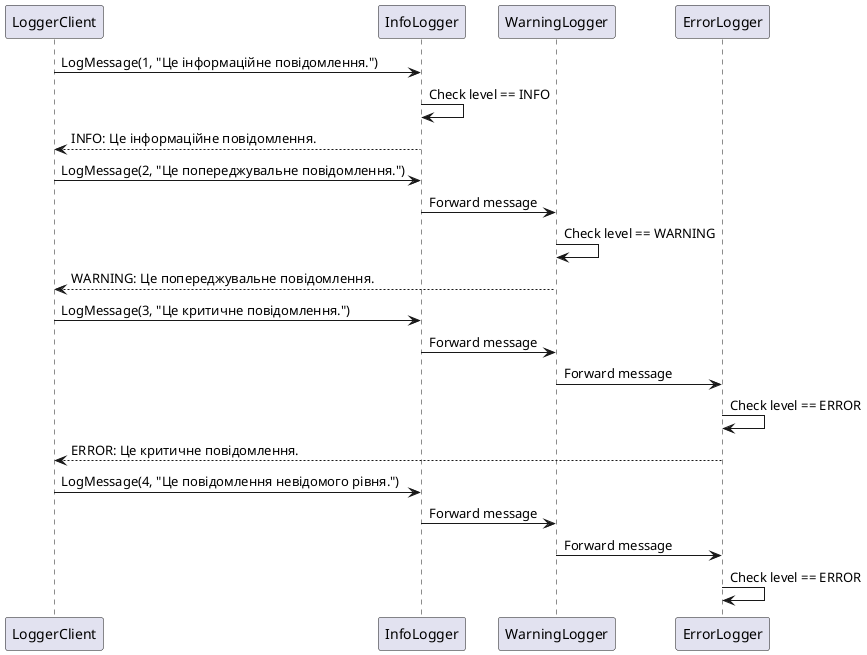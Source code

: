 @startuml
participant "LoggerClient" as Client
participant "InfoLogger" as Info
participant "WarningLogger" as Warning
participant "ErrorLogger" as Error

Client -> Info: LogMessage(1, "Це інформаційне повідомлення.")
Info -> Info: Check level == INFO
Info --> Client: INFO: Це інформаційне повідомлення.

Client -> Info: LogMessage(2, "Це попереджувальне повідомлення.")
Info -> Warning: Forward message
Warning -> Warning: Check level == WARNING
Warning --> Client: WARNING: Це попереджувальне повідомлення.

Client -> Info: LogMessage(3, "Це критичне повідомлення.")
Info -> Warning: Forward message
Warning -> Error: Forward message
Error -> Error: Check level == ERROR
Error --> Client: ERROR: Це критичне повідомлення.

Client -> Info: LogMessage(4, "Це повідомлення невідомого рівня.")
Info -> Warning: Forward message
Warning -> Error: Forward message
Error -> Error: Check level == ERROR
@enduml
